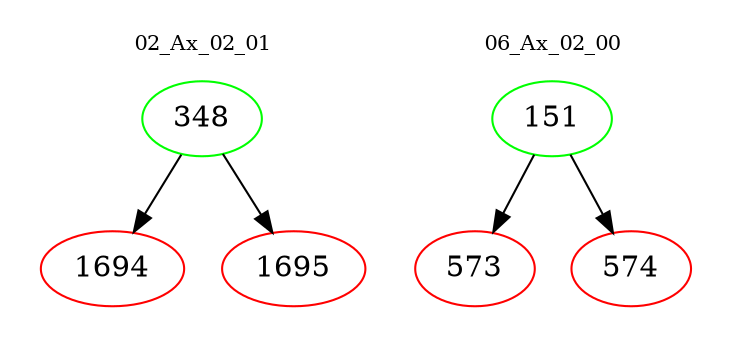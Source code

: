 digraph{
subgraph cluster_0 {
color = white
label = "02_Ax_02_01";
fontsize=10;
T0_348 [label="348", color="green"]
T0_348 -> T0_1694 [color="black"]
T0_1694 [label="1694", color="red"]
T0_348 -> T0_1695 [color="black"]
T0_1695 [label="1695", color="red"]
}
subgraph cluster_1 {
color = white
label = "06_Ax_02_00";
fontsize=10;
T1_151 [label="151", color="green"]
T1_151 -> T1_573 [color="black"]
T1_573 [label="573", color="red"]
T1_151 -> T1_574 [color="black"]
T1_574 [label="574", color="red"]
}
}
